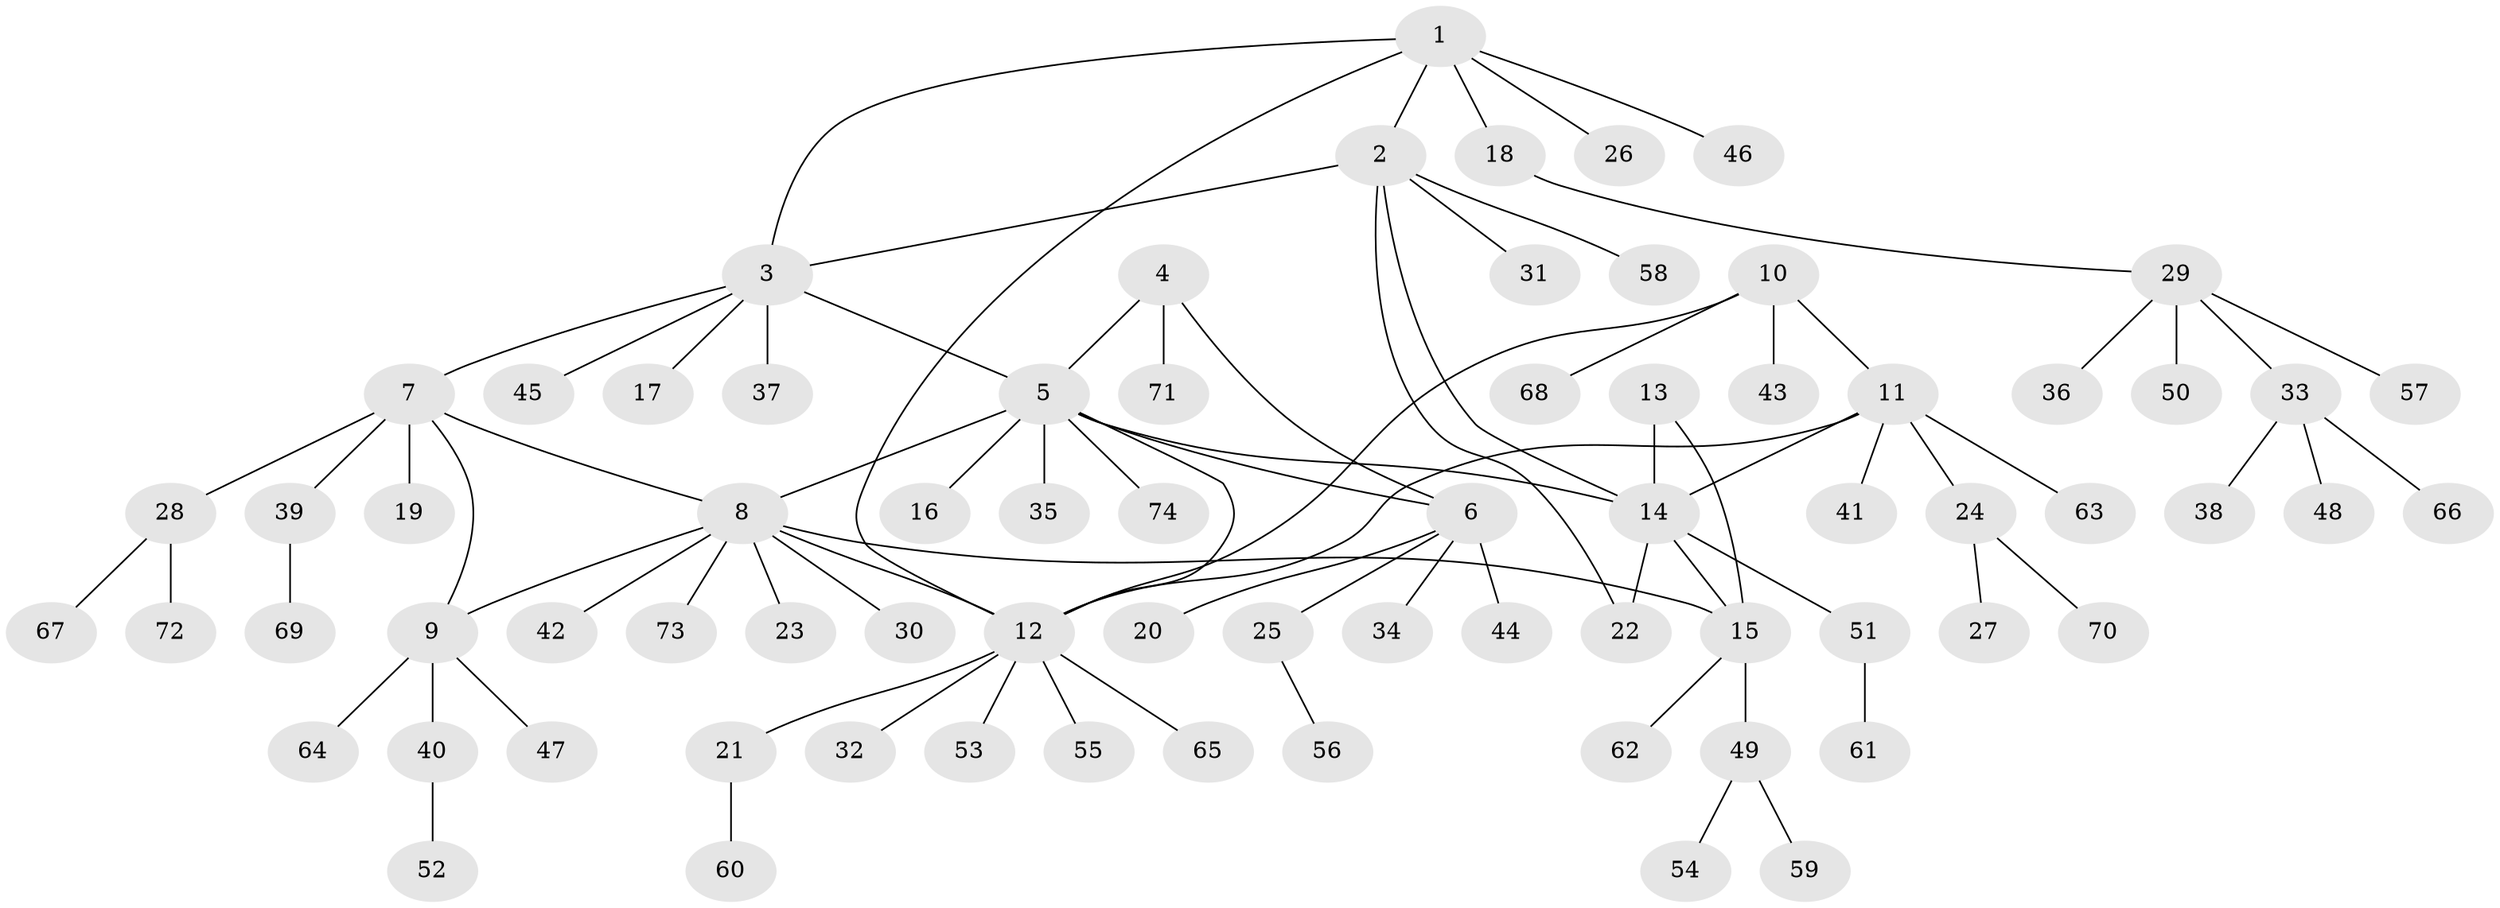 // coarse degree distribution, {8: 0.02702702702702703, 5: 0.05405405405405406, 10: 0.02702702702702703, 6: 0.05405405405405406, 3: 0.05405405405405406, 9: 0.02702702702702703, 1: 0.6756756756756757, 2: 0.08108108108108109}
// Generated by graph-tools (version 1.1) at 2025/19/03/04/25 18:19:57]
// undirected, 74 vertices, 85 edges
graph export_dot {
graph [start="1"]
  node [color=gray90,style=filled];
  1;
  2;
  3;
  4;
  5;
  6;
  7;
  8;
  9;
  10;
  11;
  12;
  13;
  14;
  15;
  16;
  17;
  18;
  19;
  20;
  21;
  22;
  23;
  24;
  25;
  26;
  27;
  28;
  29;
  30;
  31;
  32;
  33;
  34;
  35;
  36;
  37;
  38;
  39;
  40;
  41;
  42;
  43;
  44;
  45;
  46;
  47;
  48;
  49;
  50;
  51;
  52;
  53;
  54;
  55;
  56;
  57;
  58;
  59;
  60;
  61;
  62;
  63;
  64;
  65;
  66;
  67;
  68;
  69;
  70;
  71;
  72;
  73;
  74;
  1 -- 2;
  1 -- 3;
  1 -- 12;
  1 -- 18;
  1 -- 26;
  1 -- 46;
  2 -- 3;
  2 -- 14;
  2 -- 22;
  2 -- 31;
  2 -- 58;
  3 -- 5;
  3 -- 7;
  3 -- 17;
  3 -- 37;
  3 -- 45;
  4 -- 5;
  4 -- 6;
  4 -- 71;
  5 -- 6;
  5 -- 8;
  5 -- 12;
  5 -- 14;
  5 -- 16;
  5 -- 35;
  5 -- 74;
  6 -- 20;
  6 -- 25;
  6 -- 34;
  6 -- 44;
  7 -- 8;
  7 -- 9;
  7 -- 19;
  7 -- 28;
  7 -- 39;
  8 -- 9;
  8 -- 12;
  8 -- 15;
  8 -- 23;
  8 -- 30;
  8 -- 42;
  8 -- 73;
  9 -- 40;
  9 -- 47;
  9 -- 64;
  10 -- 11;
  10 -- 12;
  10 -- 43;
  10 -- 68;
  11 -- 12;
  11 -- 14;
  11 -- 24;
  11 -- 41;
  11 -- 63;
  12 -- 21;
  12 -- 32;
  12 -- 53;
  12 -- 55;
  12 -- 65;
  13 -- 14;
  13 -- 15;
  14 -- 15;
  14 -- 22;
  14 -- 51;
  15 -- 49;
  15 -- 62;
  18 -- 29;
  21 -- 60;
  24 -- 27;
  24 -- 70;
  25 -- 56;
  28 -- 67;
  28 -- 72;
  29 -- 33;
  29 -- 36;
  29 -- 50;
  29 -- 57;
  33 -- 38;
  33 -- 48;
  33 -- 66;
  39 -- 69;
  40 -- 52;
  49 -- 54;
  49 -- 59;
  51 -- 61;
}
